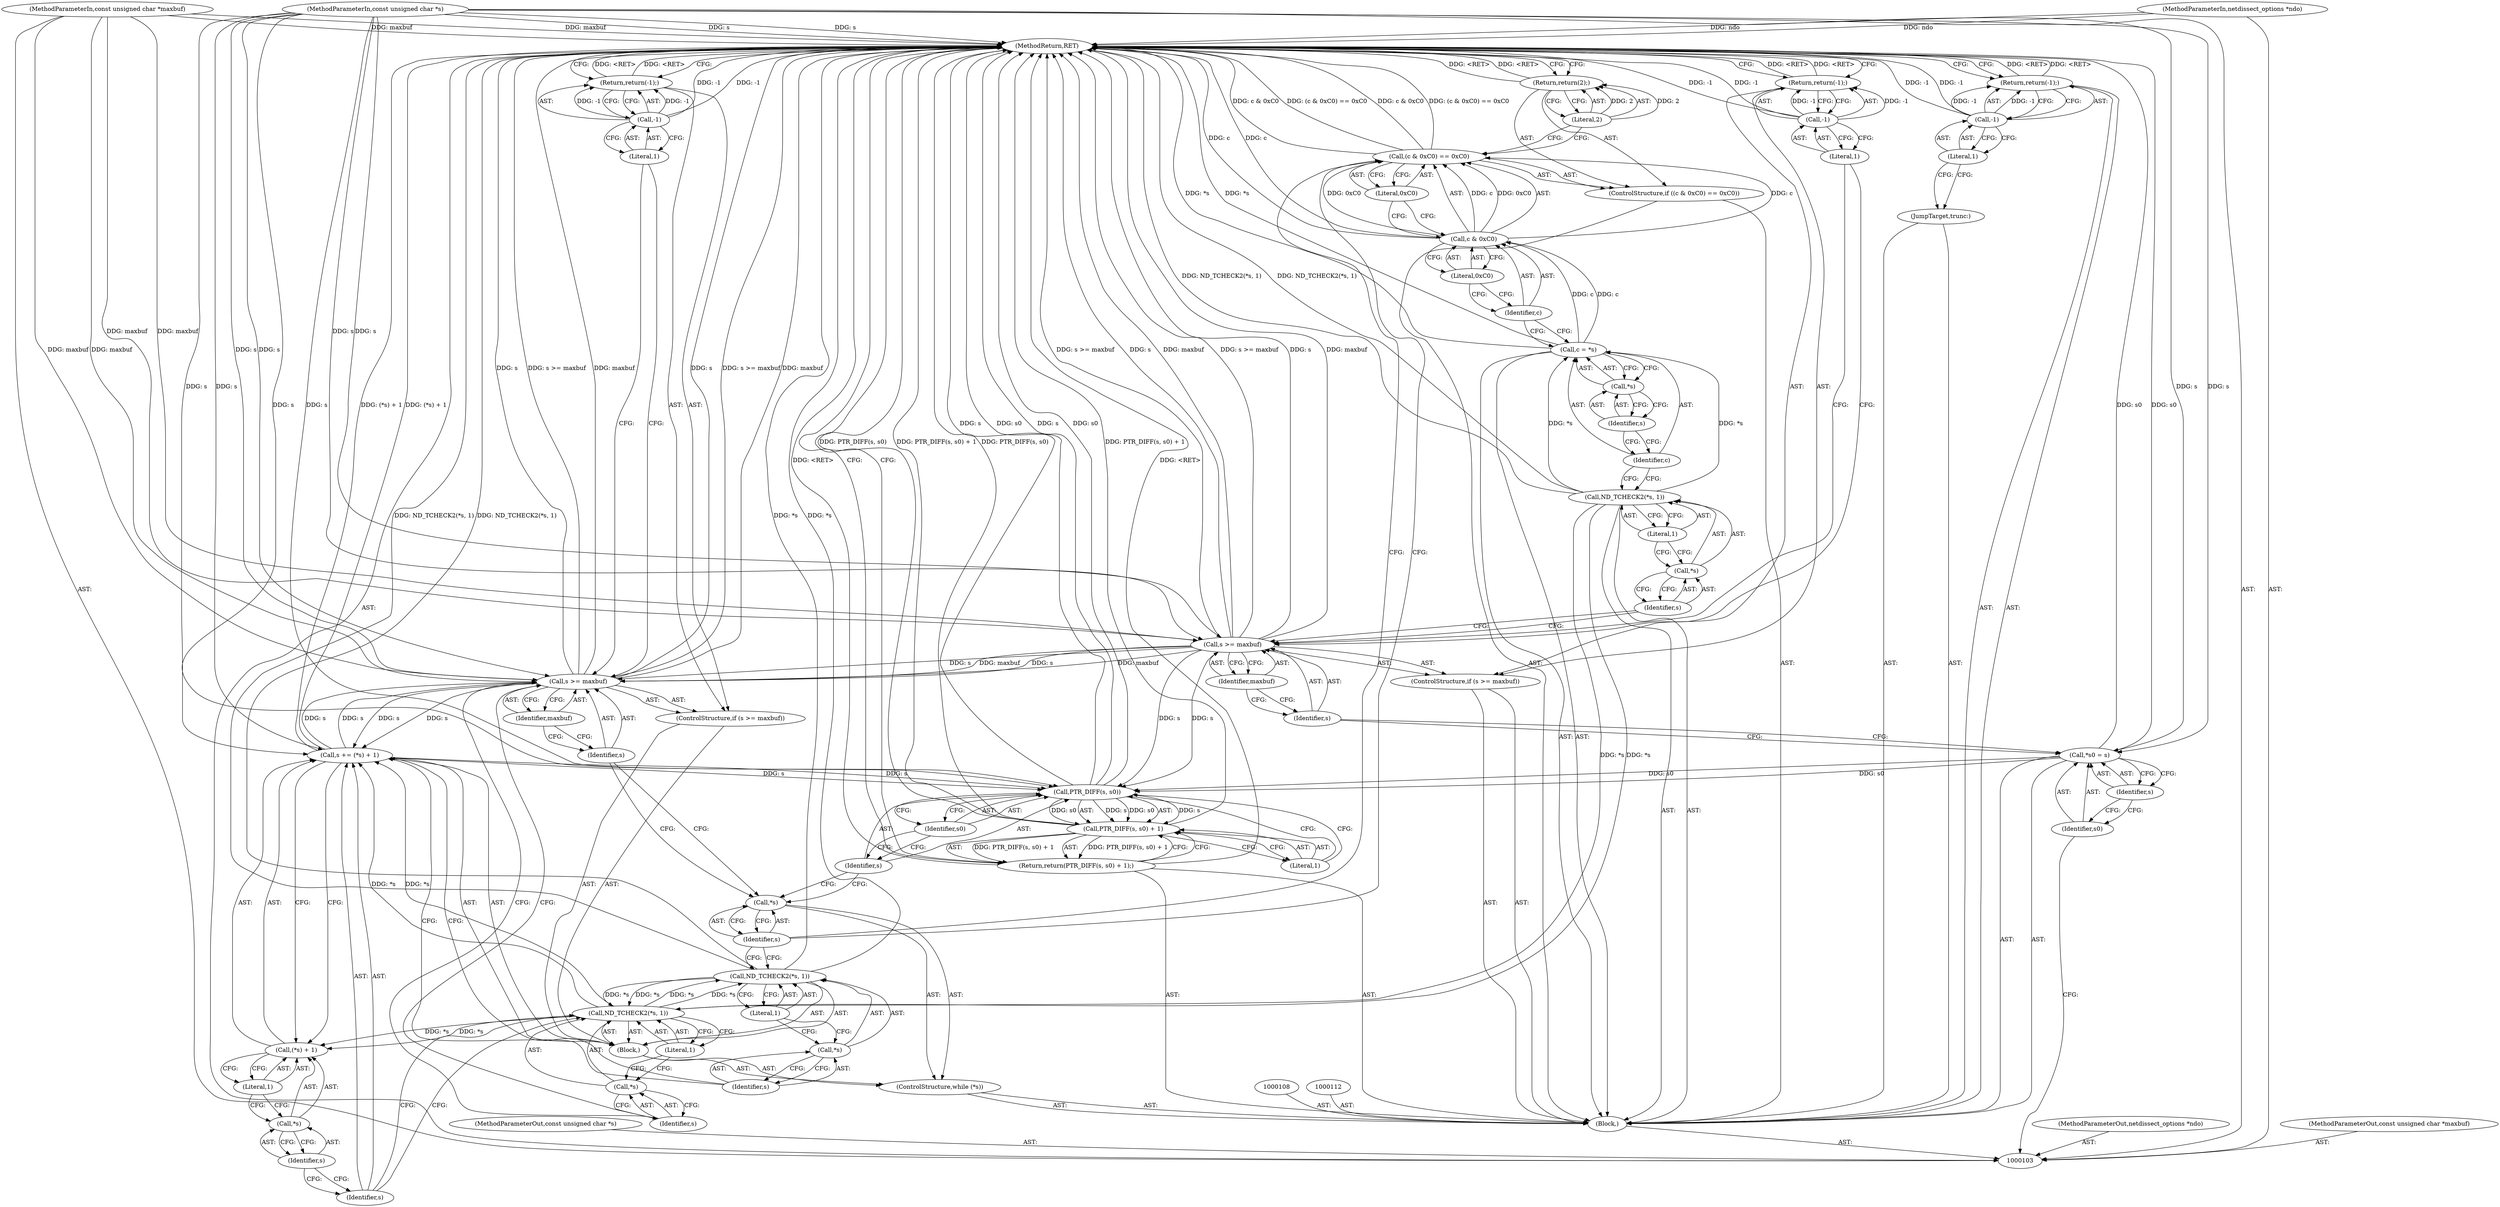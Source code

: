 digraph "0_tcpdump_6f5ba2b651cd9d4b7fa8ee5c4f94460645877c45" {
"1000171" [label="(MethodReturn,RET)"];
"1000104" [label="(MethodParameterIn,netdissect_options *ndo)"];
"1000226" [label="(MethodParameterOut,netdissect_options *ndo)"];
"1000124" [label="(Call,c = *s)"];
"1000125" [label="(Identifier,c)"];
"1000126" [label="(Call,*s)"];
"1000127" [label="(Identifier,s)"];
"1000132" [label="(Literal,0xC0)"];
"1000133" [label="(Literal,0xC0)"];
"1000128" [label="(ControlStructure,if ((c & 0xC0) == 0xC0))"];
"1000129" [label="(Call,(c & 0xC0) == 0xC0)"];
"1000130" [label="(Call,c & 0xC0)"];
"1000131" [label="(Identifier,c)"];
"1000134" [label="(Return,return(2);)"];
"1000135" [label="(Literal,2)"];
"1000137" [label="(Call,*s)"];
"1000138" [label="(Identifier,s)"];
"1000139" [label="(Block,)"];
"1000136" [label="(ControlStructure,while (*s))"];
"1000140" [label="(ControlStructure,if (s >= maxbuf))"];
"1000143" [label="(Identifier,maxbuf)"];
"1000141" [label="(Call,s >= maxbuf)"];
"1000142" [label="(Identifier,s)"];
"1000145" [label="(Call,-1)"];
"1000146" [label="(Literal,1)"];
"1000144" [label="(Return,return(-1);)"];
"1000148" [label="(Call,*s)"];
"1000149" [label="(Identifier,s)"];
"1000150" [label="(Literal,1)"];
"1000147" [label="(Call,ND_TCHECK2(*s, 1))"];
"1000156" [label="(Literal,1)"];
"1000151" [label="(Call,s += (*s) + 1)"];
"1000152" [label="(Identifier,s)"];
"1000153" [label="(Call,(*s) + 1)"];
"1000154" [label="(Call,*s)"];
"1000155" [label="(Identifier,s)"];
"1000157" [label="(Call,ND_TCHECK2(*s, 1))"];
"1000158" [label="(Call,*s)"];
"1000159" [label="(Identifier,s)"];
"1000160" [label="(Literal,1)"];
"1000106" [label="(MethodParameterIn,const unsigned char *maxbuf)"];
"1000228" [label="(MethodParameterOut,const unsigned char *maxbuf)"];
"1000105" [label="(MethodParameterIn,const unsigned char *s)"];
"1000227" [label="(MethodParameterOut,const unsigned char *s)"];
"1000162" [label="(Call,PTR_DIFF(s, s0) + 1)"];
"1000163" [label="(Call,PTR_DIFF(s, s0))"];
"1000164" [label="(Identifier,s)"];
"1000165" [label="(Identifier,s0)"];
"1000166" [label="(Literal,1)"];
"1000161" [label="(Return,return(PTR_DIFF(s, s0) + 1);)"];
"1000167" [label="(JumpTarget,trunc:)"];
"1000169" [label="(Call,-1)"];
"1000170" [label="(Literal,1)"];
"1000168" [label="(Return,return(-1);)"];
"1000107" [label="(Block,)"];
"1000109" [label="(Call,*s0 = s)"];
"1000110" [label="(Identifier,s0)"];
"1000111" [label="(Identifier,s)"];
"1000116" [label="(Identifier,maxbuf)"];
"1000113" [label="(ControlStructure,if (s >= maxbuf))"];
"1000114" [label="(Call,s >= maxbuf)"];
"1000115" [label="(Identifier,s)"];
"1000117" [label="(Return,return(-1);)"];
"1000118" [label="(Call,-1)"];
"1000119" [label="(Literal,1)"];
"1000121" [label="(Call,*s)"];
"1000122" [label="(Identifier,s)"];
"1000123" [label="(Literal,1)"];
"1000120" [label="(Call,ND_TCHECK2(*s, 1))"];
"1000171" -> "1000103"  [label="AST: "];
"1000171" -> "1000117"  [label="CFG: "];
"1000171" -> "1000134"  [label="CFG: "];
"1000171" -> "1000144"  [label="CFG: "];
"1000171" -> "1000161"  [label="CFG: "];
"1000171" -> "1000168"  [label="CFG: "];
"1000161" -> "1000171"  [label="DDG: <RET>"];
"1000134" -> "1000171"  [label="DDG: <RET>"];
"1000144" -> "1000171"  [label="DDG: <RET>"];
"1000168" -> "1000171"  [label="DDG: <RET>"];
"1000141" -> "1000171"  [label="DDG: s"];
"1000141" -> "1000171"  [label="DDG: s >= maxbuf"];
"1000141" -> "1000171"  [label="DDG: maxbuf"];
"1000169" -> "1000171"  [label="DDG: -1"];
"1000157" -> "1000171"  [label="DDG: ND_TCHECK2(*s, 1)"];
"1000157" -> "1000171"  [label="DDG: *s"];
"1000104" -> "1000171"  [label="DDG: ndo"];
"1000105" -> "1000171"  [label="DDG: s"];
"1000114" -> "1000171"  [label="DDG: s >= maxbuf"];
"1000114" -> "1000171"  [label="DDG: s"];
"1000114" -> "1000171"  [label="DDG: maxbuf"];
"1000151" -> "1000171"  [label="DDG: (*s) + 1"];
"1000118" -> "1000171"  [label="DDG: -1"];
"1000129" -> "1000171"  [label="DDG: c & 0xC0"];
"1000129" -> "1000171"  [label="DDG: (c & 0xC0) == 0xC0"];
"1000163" -> "1000171"  [label="DDG: s"];
"1000163" -> "1000171"  [label="DDG: s0"];
"1000124" -> "1000171"  [label="DDG: *s"];
"1000109" -> "1000171"  [label="DDG: s0"];
"1000120" -> "1000171"  [label="DDG: ND_TCHECK2(*s, 1)"];
"1000145" -> "1000171"  [label="DDG: -1"];
"1000162" -> "1000171"  [label="DDG: PTR_DIFF(s, s0)"];
"1000162" -> "1000171"  [label="DDG: PTR_DIFF(s, s0) + 1"];
"1000106" -> "1000171"  [label="DDG: maxbuf"];
"1000130" -> "1000171"  [label="DDG: c"];
"1000117" -> "1000171"  [label="DDG: <RET>"];
"1000104" -> "1000103"  [label="AST: "];
"1000104" -> "1000171"  [label="DDG: ndo"];
"1000226" -> "1000103"  [label="AST: "];
"1000124" -> "1000107"  [label="AST: "];
"1000124" -> "1000126"  [label="CFG: "];
"1000125" -> "1000124"  [label="AST: "];
"1000126" -> "1000124"  [label="AST: "];
"1000131" -> "1000124"  [label="CFG: "];
"1000124" -> "1000171"  [label="DDG: *s"];
"1000120" -> "1000124"  [label="DDG: *s"];
"1000124" -> "1000130"  [label="DDG: c"];
"1000125" -> "1000124"  [label="AST: "];
"1000125" -> "1000120"  [label="CFG: "];
"1000127" -> "1000125"  [label="CFG: "];
"1000126" -> "1000124"  [label="AST: "];
"1000126" -> "1000127"  [label="CFG: "];
"1000127" -> "1000126"  [label="AST: "];
"1000124" -> "1000126"  [label="CFG: "];
"1000127" -> "1000126"  [label="AST: "];
"1000127" -> "1000125"  [label="CFG: "];
"1000126" -> "1000127"  [label="CFG: "];
"1000132" -> "1000130"  [label="AST: "];
"1000132" -> "1000131"  [label="CFG: "];
"1000130" -> "1000132"  [label="CFG: "];
"1000133" -> "1000129"  [label="AST: "];
"1000133" -> "1000130"  [label="CFG: "];
"1000129" -> "1000133"  [label="CFG: "];
"1000128" -> "1000107"  [label="AST: "];
"1000129" -> "1000128"  [label="AST: "];
"1000134" -> "1000128"  [label="AST: "];
"1000129" -> "1000128"  [label="AST: "];
"1000129" -> "1000133"  [label="CFG: "];
"1000130" -> "1000129"  [label="AST: "];
"1000133" -> "1000129"  [label="AST: "];
"1000135" -> "1000129"  [label="CFG: "];
"1000138" -> "1000129"  [label="CFG: "];
"1000129" -> "1000171"  [label="DDG: c & 0xC0"];
"1000129" -> "1000171"  [label="DDG: (c & 0xC0) == 0xC0"];
"1000130" -> "1000129"  [label="DDG: c"];
"1000130" -> "1000129"  [label="DDG: 0xC0"];
"1000130" -> "1000129"  [label="AST: "];
"1000130" -> "1000132"  [label="CFG: "];
"1000131" -> "1000130"  [label="AST: "];
"1000132" -> "1000130"  [label="AST: "];
"1000133" -> "1000130"  [label="CFG: "];
"1000130" -> "1000171"  [label="DDG: c"];
"1000130" -> "1000129"  [label="DDG: c"];
"1000130" -> "1000129"  [label="DDG: 0xC0"];
"1000124" -> "1000130"  [label="DDG: c"];
"1000131" -> "1000130"  [label="AST: "];
"1000131" -> "1000124"  [label="CFG: "];
"1000132" -> "1000131"  [label="CFG: "];
"1000134" -> "1000128"  [label="AST: "];
"1000134" -> "1000135"  [label="CFG: "];
"1000135" -> "1000134"  [label="AST: "];
"1000171" -> "1000134"  [label="CFG: "];
"1000134" -> "1000171"  [label="DDG: <RET>"];
"1000135" -> "1000134"  [label="DDG: 2"];
"1000135" -> "1000134"  [label="AST: "];
"1000135" -> "1000129"  [label="CFG: "];
"1000134" -> "1000135"  [label="CFG: "];
"1000135" -> "1000134"  [label="DDG: 2"];
"1000137" -> "1000136"  [label="AST: "];
"1000137" -> "1000138"  [label="CFG: "];
"1000138" -> "1000137"  [label="AST: "];
"1000142" -> "1000137"  [label="CFG: "];
"1000164" -> "1000137"  [label="CFG: "];
"1000138" -> "1000137"  [label="AST: "];
"1000138" -> "1000157"  [label="CFG: "];
"1000138" -> "1000129"  [label="CFG: "];
"1000137" -> "1000138"  [label="CFG: "];
"1000139" -> "1000136"  [label="AST: "];
"1000140" -> "1000139"  [label="AST: "];
"1000147" -> "1000139"  [label="AST: "];
"1000151" -> "1000139"  [label="AST: "];
"1000157" -> "1000139"  [label="AST: "];
"1000136" -> "1000107"  [label="AST: "];
"1000137" -> "1000136"  [label="AST: "];
"1000139" -> "1000136"  [label="AST: "];
"1000140" -> "1000139"  [label="AST: "];
"1000141" -> "1000140"  [label="AST: "];
"1000144" -> "1000140"  [label="AST: "];
"1000143" -> "1000141"  [label="AST: "];
"1000143" -> "1000142"  [label="CFG: "];
"1000141" -> "1000143"  [label="CFG: "];
"1000141" -> "1000140"  [label="AST: "];
"1000141" -> "1000143"  [label="CFG: "];
"1000142" -> "1000141"  [label="AST: "];
"1000143" -> "1000141"  [label="AST: "];
"1000146" -> "1000141"  [label="CFG: "];
"1000149" -> "1000141"  [label="CFG: "];
"1000141" -> "1000171"  [label="DDG: s"];
"1000141" -> "1000171"  [label="DDG: s >= maxbuf"];
"1000141" -> "1000171"  [label="DDG: maxbuf"];
"1000151" -> "1000141"  [label="DDG: s"];
"1000114" -> "1000141"  [label="DDG: s"];
"1000114" -> "1000141"  [label="DDG: maxbuf"];
"1000105" -> "1000141"  [label="DDG: s"];
"1000106" -> "1000141"  [label="DDG: maxbuf"];
"1000141" -> "1000151"  [label="DDG: s"];
"1000142" -> "1000141"  [label="AST: "];
"1000142" -> "1000137"  [label="CFG: "];
"1000143" -> "1000142"  [label="CFG: "];
"1000145" -> "1000144"  [label="AST: "];
"1000145" -> "1000146"  [label="CFG: "];
"1000146" -> "1000145"  [label="AST: "];
"1000144" -> "1000145"  [label="CFG: "];
"1000145" -> "1000171"  [label="DDG: -1"];
"1000145" -> "1000144"  [label="DDG: -1"];
"1000146" -> "1000145"  [label="AST: "];
"1000146" -> "1000141"  [label="CFG: "];
"1000145" -> "1000146"  [label="CFG: "];
"1000144" -> "1000140"  [label="AST: "];
"1000144" -> "1000145"  [label="CFG: "];
"1000145" -> "1000144"  [label="AST: "];
"1000171" -> "1000144"  [label="CFG: "];
"1000144" -> "1000171"  [label="DDG: <RET>"];
"1000145" -> "1000144"  [label="DDG: -1"];
"1000148" -> "1000147"  [label="AST: "];
"1000148" -> "1000149"  [label="CFG: "];
"1000149" -> "1000148"  [label="AST: "];
"1000150" -> "1000148"  [label="CFG: "];
"1000149" -> "1000148"  [label="AST: "];
"1000149" -> "1000141"  [label="CFG: "];
"1000148" -> "1000149"  [label="CFG: "];
"1000150" -> "1000147"  [label="AST: "];
"1000150" -> "1000148"  [label="CFG: "];
"1000147" -> "1000150"  [label="CFG: "];
"1000147" -> "1000139"  [label="AST: "];
"1000147" -> "1000150"  [label="CFG: "];
"1000148" -> "1000147"  [label="AST: "];
"1000150" -> "1000147"  [label="AST: "];
"1000152" -> "1000147"  [label="CFG: "];
"1000157" -> "1000147"  [label="DDG: *s"];
"1000120" -> "1000147"  [label="DDG: *s"];
"1000147" -> "1000151"  [label="DDG: *s"];
"1000147" -> "1000153"  [label="DDG: *s"];
"1000147" -> "1000157"  [label="DDG: *s"];
"1000156" -> "1000153"  [label="AST: "];
"1000156" -> "1000154"  [label="CFG: "];
"1000153" -> "1000156"  [label="CFG: "];
"1000151" -> "1000139"  [label="AST: "];
"1000151" -> "1000153"  [label="CFG: "];
"1000152" -> "1000151"  [label="AST: "];
"1000153" -> "1000151"  [label="AST: "];
"1000159" -> "1000151"  [label="CFG: "];
"1000151" -> "1000171"  [label="DDG: (*s) + 1"];
"1000151" -> "1000141"  [label="DDG: s"];
"1000147" -> "1000151"  [label="DDG: *s"];
"1000141" -> "1000151"  [label="DDG: s"];
"1000105" -> "1000151"  [label="DDG: s"];
"1000151" -> "1000163"  [label="DDG: s"];
"1000152" -> "1000151"  [label="AST: "];
"1000152" -> "1000147"  [label="CFG: "];
"1000155" -> "1000152"  [label="CFG: "];
"1000153" -> "1000151"  [label="AST: "];
"1000153" -> "1000156"  [label="CFG: "];
"1000154" -> "1000153"  [label="AST: "];
"1000156" -> "1000153"  [label="AST: "];
"1000151" -> "1000153"  [label="CFG: "];
"1000147" -> "1000153"  [label="DDG: *s"];
"1000154" -> "1000153"  [label="AST: "];
"1000154" -> "1000155"  [label="CFG: "];
"1000155" -> "1000154"  [label="AST: "];
"1000156" -> "1000154"  [label="CFG: "];
"1000155" -> "1000154"  [label="AST: "];
"1000155" -> "1000152"  [label="CFG: "];
"1000154" -> "1000155"  [label="CFG: "];
"1000157" -> "1000139"  [label="AST: "];
"1000157" -> "1000160"  [label="CFG: "];
"1000158" -> "1000157"  [label="AST: "];
"1000160" -> "1000157"  [label="AST: "];
"1000138" -> "1000157"  [label="CFG: "];
"1000157" -> "1000171"  [label="DDG: ND_TCHECK2(*s, 1)"];
"1000157" -> "1000171"  [label="DDG: *s"];
"1000157" -> "1000147"  [label="DDG: *s"];
"1000147" -> "1000157"  [label="DDG: *s"];
"1000158" -> "1000157"  [label="AST: "];
"1000158" -> "1000159"  [label="CFG: "];
"1000159" -> "1000158"  [label="AST: "];
"1000160" -> "1000158"  [label="CFG: "];
"1000159" -> "1000158"  [label="AST: "];
"1000159" -> "1000151"  [label="CFG: "];
"1000158" -> "1000159"  [label="CFG: "];
"1000160" -> "1000157"  [label="AST: "];
"1000160" -> "1000158"  [label="CFG: "];
"1000157" -> "1000160"  [label="CFG: "];
"1000106" -> "1000103"  [label="AST: "];
"1000106" -> "1000171"  [label="DDG: maxbuf"];
"1000106" -> "1000114"  [label="DDG: maxbuf"];
"1000106" -> "1000141"  [label="DDG: maxbuf"];
"1000228" -> "1000103"  [label="AST: "];
"1000105" -> "1000103"  [label="AST: "];
"1000105" -> "1000171"  [label="DDG: s"];
"1000105" -> "1000109"  [label="DDG: s"];
"1000105" -> "1000114"  [label="DDG: s"];
"1000105" -> "1000141"  [label="DDG: s"];
"1000105" -> "1000151"  [label="DDG: s"];
"1000105" -> "1000163"  [label="DDG: s"];
"1000227" -> "1000103"  [label="AST: "];
"1000162" -> "1000161"  [label="AST: "];
"1000162" -> "1000166"  [label="CFG: "];
"1000163" -> "1000162"  [label="AST: "];
"1000166" -> "1000162"  [label="AST: "];
"1000161" -> "1000162"  [label="CFG: "];
"1000162" -> "1000171"  [label="DDG: PTR_DIFF(s, s0)"];
"1000162" -> "1000171"  [label="DDG: PTR_DIFF(s, s0) + 1"];
"1000162" -> "1000161"  [label="DDG: PTR_DIFF(s, s0) + 1"];
"1000163" -> "1000162"  [label="DDG: s"];
"1000163" -> "1000162"  [label="DDG: s0"];
"1000163" -> "1000162"  [label="AST: "];
"1000163" -> "1000165"  [label="CFG: "];
"1000164" -> "1000163"  [label="AST: "];
"1000165" -> "1000163"  [label="AST: "];
"1000166" -> "1000163"  [label="CFG: "];
"1000163" -> "1000171"  [label="DDG: s"];
"1000163" -> "1000171"  [label="DDG: s0"];
"1000163" -> "1000162"  [label="DDG: s"];
"1000163" -> "1000162"  [label="DDG: s0"];
"1000151" -> "1000163"  [label="DDG: s"];
"1000114" -> "1000163"  [label="DDG: s"];
"1000105" -> "1000163"  [label="DDG: s"];
"1000109" -> "1000163"  [label="DDG: s0"];
"1000164" -> "1000163"  [label="AST: "];
"1000164" -> "1000137"  [label="CFG: "];
"1000165" -> "1000164"  [label="CFG: "];
"1000165" -> "1000163"  [label="AST: "];
"1000165" -> "1000164"  [label="CFG: "];
"1000163" -> "1000165"  [label="CFG: "];
"1000166" -> "1000162"  [label="AST: "];
"1000166" -> "1000163"  [label="CFG: "];
"1000162" -> "1000166"  [label="CFG: "];
"1000161" -> "1000107"  [label="AST: "];
"1000161" -> "1000162"  [label="CFG: "];
"1000162" -> "1000161"  [label="AST: "];
"1000171" -> "1000161"  [label="CFG: "];
"1000161" -> "1000171"  [label="DDG: <RET>"];
"1000162" -> "1000161"  [label="DDG: PTR_DIFF(s, s0) + 1"];
"1000167" -> "1000107"  [label="AST: "];
"1000170" -> "1000167"  [label="CFG: "];
"1000169" -> "1000168"  [label="AST: "];
"1000169" -> "1000170"  [label="CFG: "];
"1000170" -> "1000169"  [label="AST: "];
"1000168" -> "1000169"  [label="CFG: "];
"1000169" -> "1000171"  [label="DDG: -1"];
"1000169" -> "1000168"  [label="DDG: -1"];
"1000170" -> "1000169"  [label="AST: "];
"1000170" -> "1000167"  [label="CFG: "];
"1000169" -> "1000170"  [label="CFG: "];
"1000168" -> "1000107"  [label="AST: "];
"1000168" -> "1000169"  [label="CFG: "];
"1000169" -> "1000168"  [label="AST: "];
"1000171" -> "1000168"  [label="CFG: "];
"1000168" -> "1000171"  [label="DDG: <RET>"];
"1000169" -> "1000168"  [label="DDG: -1"];
"1000107" -> "1000103"  [label="AST: "];
"1000108" -> "1000107"  [label="AST: "];
"1000109" -> "1000107"  [label="AST: "];
"1000112" -> "1000107"  [label="AST: "];
"1000113" -> "1000107"  [label="AST: "];
"1000120" -> "1000107"  [label="AST: "];
"1000124" -> "1000107"  [label="AST: "];
"1000128" -> "1000107"  [label="AST: "];
"1000136" -> "1000107"  [label="AST: "];
"1000161" -> "1000107"  [label="AST: "];
"1000167" -> "1000107"  [label="AST: "];
"1000168" -> "1000107"  [label="AST: "];
"1000109" -> "1000107"  [label="AST: "];
"1000109" -> "1000111"  [label="CFG: "];
"1000110" -> "1000109"  [label="AST: "];
"1000111" -> "1000109"  [label="AST: "];
"1000115" -> "1000109"  [label="CFG: "];
"1000109" -> "1000171"  [label="DDG: s0"];
"1000105" -> "1000109"  [label="DDG: s"];
"1000109" -> "1000163"  [label="DDG: s0"];
"1000110" -> "1000109"  [label="AST: "];
"1000110" -> "1000103"  [label="CFG: "];
"1000111" -> "1000110"  [label="CFG: "];
"1000111" -> "1000109"  [label="AST: "];
"1000111" -> "1000110"  [label="CFG: "];
"1000109" -> "1000111"  [label="CFG: "];
"1000116" -> "1000114"  [label="AST: "];
"1000116" -> "1000115"  [label="CFG: "];
"1000114" -> "1000116"  [label="CFG: "];
"1000113" -> "1000107"  [label="AST: "];
"1000114" -> "1000113"  [label="AST: "];
"1000117" -> "1000113"  [label="AST: "];
"1000114" -> "1000113"  [label="AST: "];
"1000114" -> "1000116"  [label="CFG: "];
"1000115" -> "1000114"  [label="AST: "];
"1000116" -> "1000114"  [label="AST: "];
"1000119" -> "1000114"  [label="CFG: "];
"1000122" -> "1000114"  [label="CFG: "];
"1000114" -> "1000171"  [label="DDG: s >= maxbuf"];
"1000114" -> "1000171"  [label="DDG: s"];
"1000114" -> "1000171"  [label="DDG: maxbuf"];
"1000105" -> "1000114"  [label="DDG: s"];
"1000106" -> "1000114"  [label="DDG: maxbuf"];
"1000114" -> "1000141"  [label="DDG: s"];
"1000114" -> "1000141"  [label="DDG: maxbuf"];
"1000114" -> "1000163"  [label="DDG: s"];
"1000115" -> "1000114"  [label="AST: "];
"1000115" -> "1000109"  [label="CFG: "];
"1000116" -> "1000115"  [label="CFG: "];
"1000117" -> "1000113"  [label="AST: "];
"1000117" -> "1000118"  [label="CFG: "];
"1000118" -> "1000117"  [label="AST: "];
"1000171" -> "1000117"  [label="CFG: "];
"1000117" -> "1000171"  [label="DDG: <RET>"];
"1000118" -> "1000117"  [label="DDG: -1"];
"1000118" -> "1000117"  [label="AST: "];
"1000118" -> "1000119"  [label="CFG: "];
"1000119" -> "1000118"  [label="AST: "];
"1000117" -> "1000118"  [label="CFG: "];
"1000118" -> "1000171"  [label="DDG: -1"];
"1000118" -> "1000117"  [label="DDG: -1"];
"1000119" -> "1000118"  [label="AST: "];
"1000119" -> "1000114"  [label="CFG: "];
"1000118" -> "1000119"  [label="CFG: "];
"1000121" -> "1000120"  [label="AST: "];
"1000121" -> "1000122"  [label="CFG: "];
"1000122" -> "1000121"  [label="AST: "];
"1000123" -> "1000121"  [label="CFG: "];
"1000122" -> "1000121"  [label="AST: "];
"1000122" -> "1000114"  [label="CFG: "];
"1000121" -> "1000122"  [label="CFG: "];
"1000123" -> "1000120"  [label="AST: "];
"1000123" -> "1000121"  [label="CFG: "];
"1000120" -> "1000123"  [label="CFG: "];
"1000120" -> "1000107"  [label="AST: "];
"1000120" -> "1000123"  [label="CFG: "];
"1000121" -> "1000120"  [label="AST: "];
"1000123" -> "1000120"  [label="AST: "];
"1000125" -> "1000120"  [label="CFG: "];
"1000120" -> "1000171"  [label="DDG: ND_TCHECK2(*s, 1)"];
"1000120" -> "1000124"  [label="DDG: *s"];
"1000120" -> "1000147"  [label="DDG: *s"];
}
